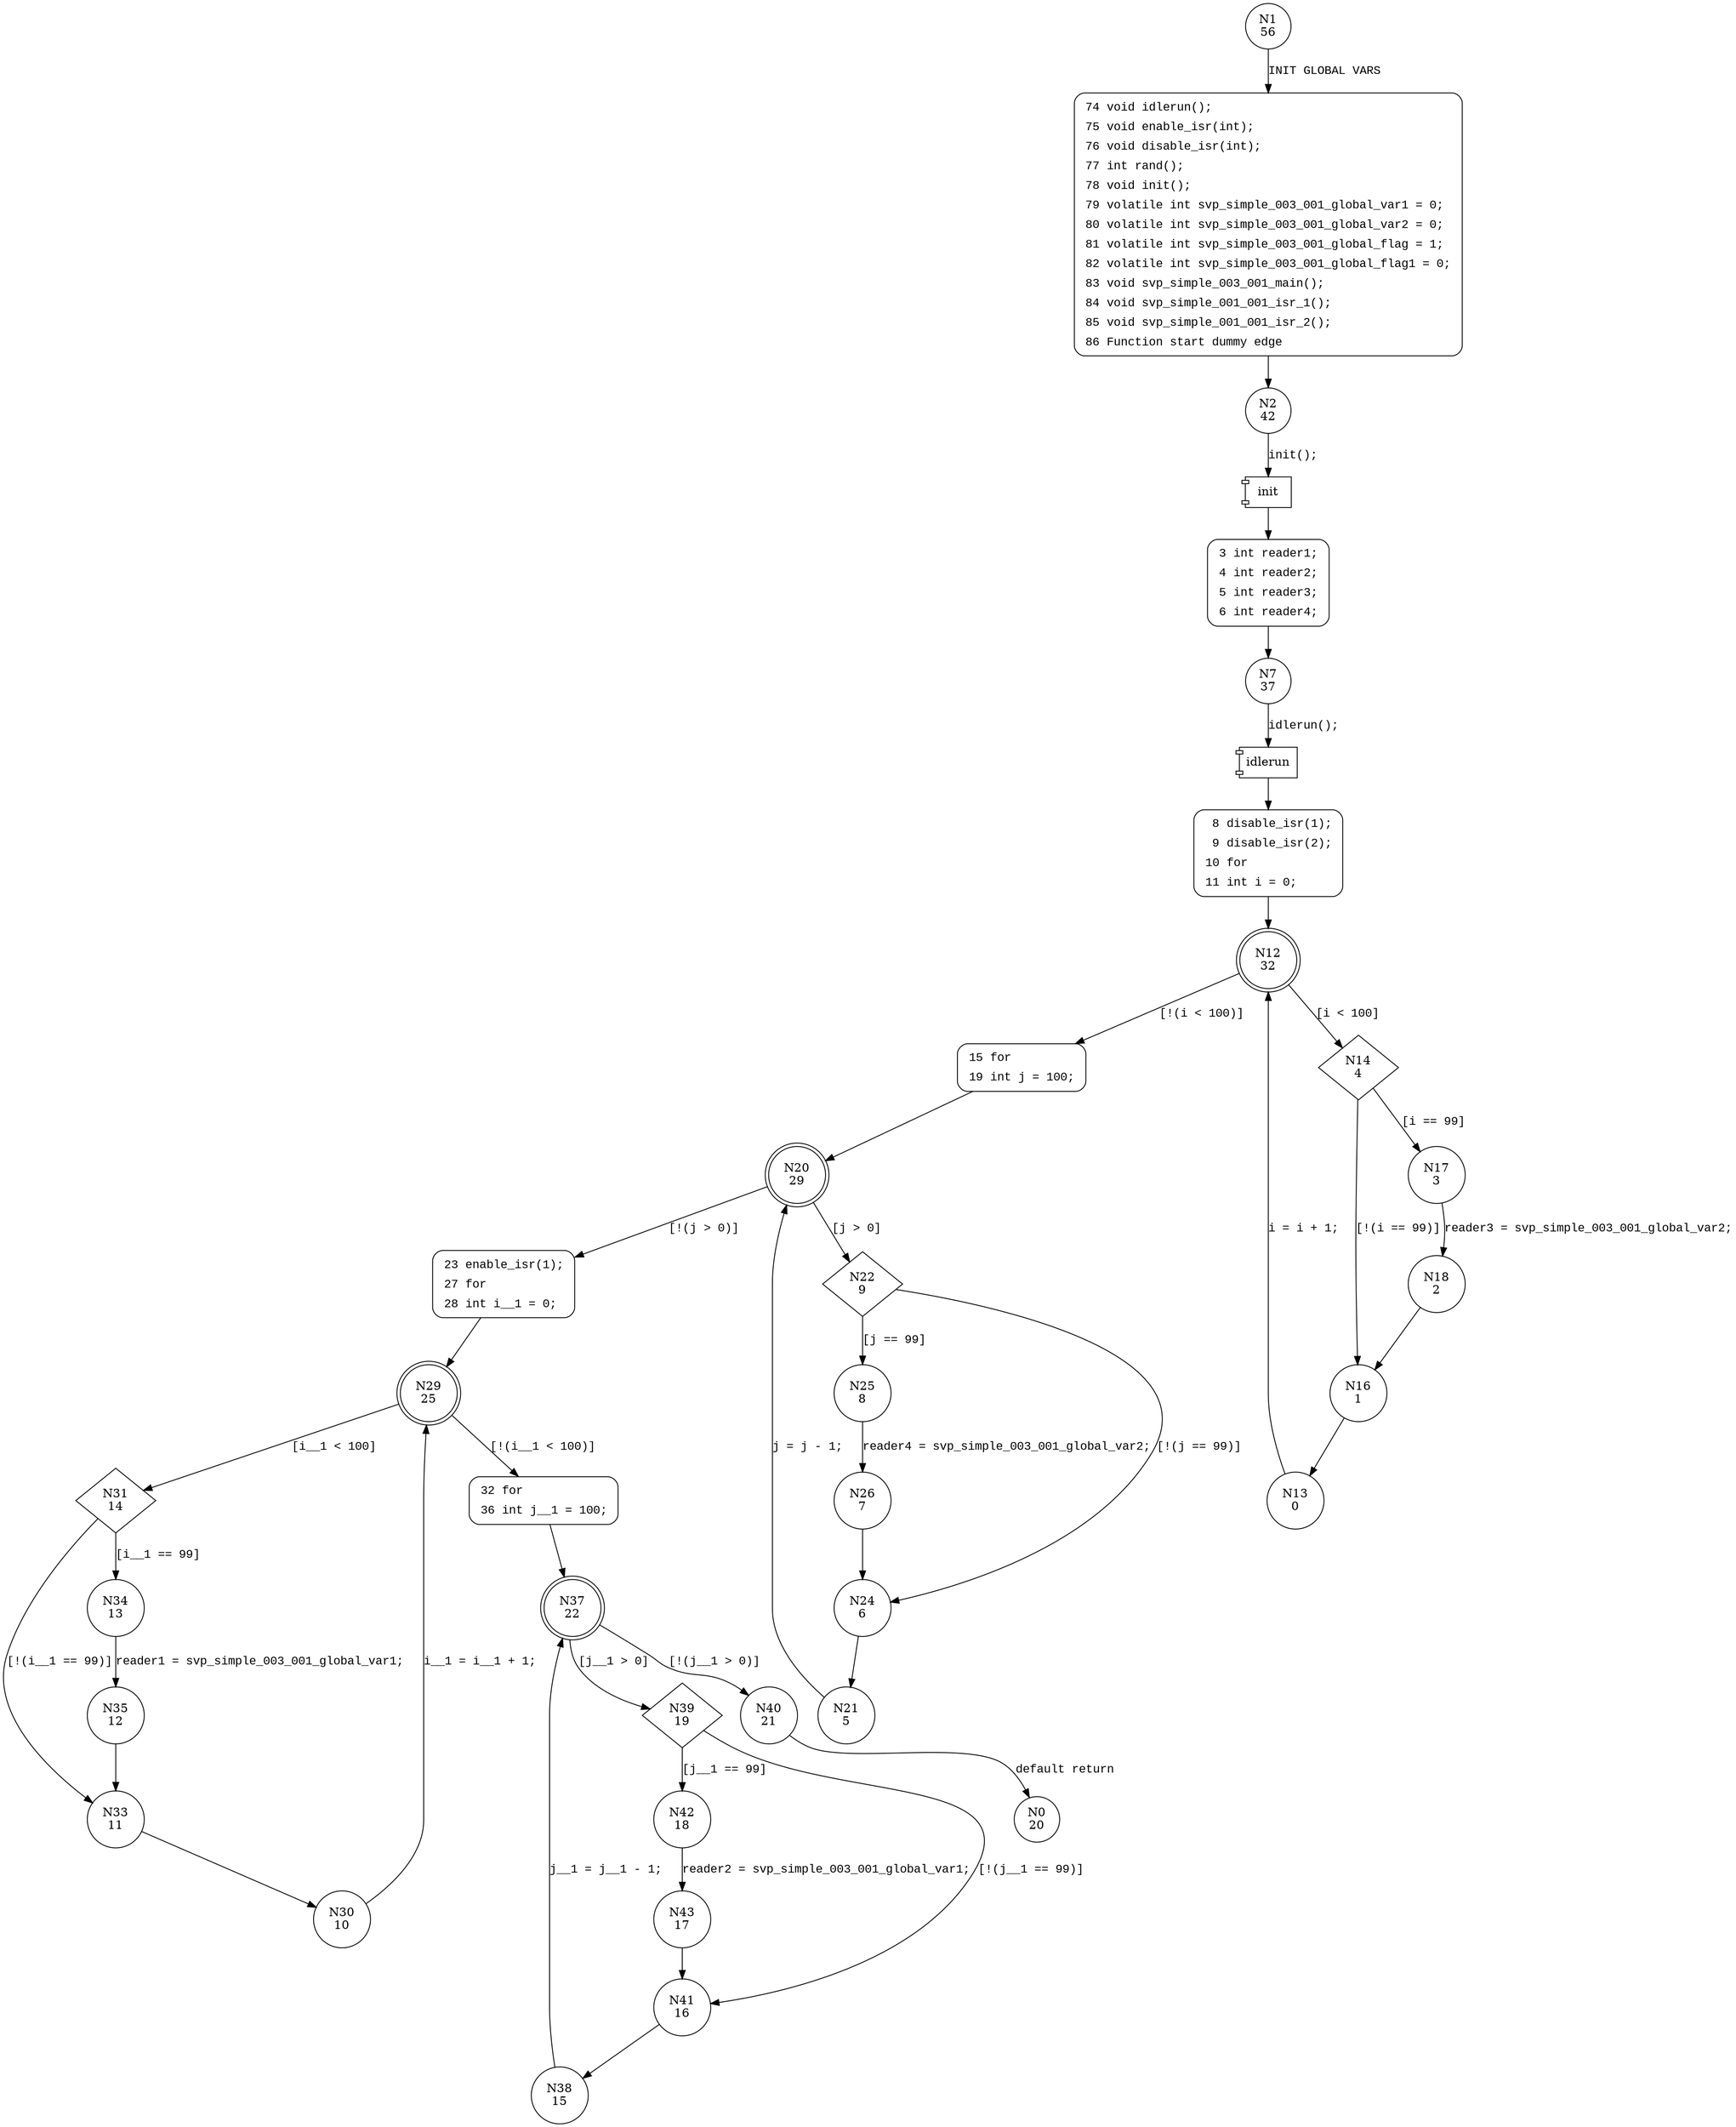 digraph svp_simple_003_001_main {
1 [shape="circle" label="N1\n56"]
74 [shape="circle" label="N74\n55"]
2 [shape="circle" label="N2\n42"]
3 [shape="circle" label="N3\n41"]
7 [shape="circle" label="N7\n37"]
8 [shape="circle" label="N8\n36"]
12 [shape="doublecircle" label="N12\n32"]
14 [shape="diamond" label="N14\n4"]
15 [shape="circle" label="N15\n31"]
20 [shape="doublecircle" label="N20\n29"]
22 [shape="diamond" label="N22\n9"]
23 [shape="circle" label="N23\n28"]
29 [shape="doublecircle" label="N29\n25"]
31 [shape="diamond" label="N31\n14"]
32 [shape="circle" label="N32\n24"]
37 [shape="doublecircle" label="N37\n22"]
39 [shape="diamond" label="N39\n19"]
40 [shape="circle" label="N40\n21"]
42 [shape="circle" label="N42\n18"]
41 [shape="circle" label="N41\n16"]
38 [shape="circle" label="N38\n15"]
43 [shape="circle" label="N43\n17"]
34 [shape="circle" label="N34\n13"]
33 [shape="circle" label="N33\n11"]
30 [shape="circle" label="N30\n10"]
35 [shape="circle" label="N35\n12"]
25 [shape="circle" label="N25\n8"]
24 [shape="circle" label="N24\n6"]
21 [shape="circle" label="N21\n5"]
26 [shape="circle" label="N26\n7"]
17 [shape="circle" label="N17\n3"]
16 [shape="circle" label="N16\n1"]
13 [shape="circle" label="N13\n0"]
18 [shape="circle" label="N18\n2"]
0 [shape="circle" label="N0\n20"]
74 [style="filled,bold" penwidth="1" fillcolor="white" fontname="Courier New" shape="Mrecord" label=<<table border="0" cellborder="0" cellpadding="3" bgcolor="white"><tr><td align="right">74</td><td align="left">void idlerun();</td></tr><tr><td align="right">75</td><td align="left">void enable_isr(int);</td></tr><tr><td align="right">76</td><td align="left">void disable_isr(int);</td></tr><tr><td align="right">77</td><td align="left">int rand();</td></tr><tr><td align="right">78</td><td align="left">void init();</td></tr><tr><td align="right">79</td><td align="left">volatile int svp_simple_003_001_global_var1 = 0;</td></tr><tr><td align="right">80</td><td align="left">volatile int svp_simple_003_001_global_var2 = 0;</td></tr><tr><td align="right">81</td><td align="left">volatile int svp_simple_003_001_global_flag = 1;</td></tr><tr><td align="right">82</td><td align="left">volatile int svp_simple_003_001_global_flag1 = 0;</td></tr><tr><td align="right">83</td><td align="left">void svp_simple_003_001_main();</td></tr><tr><td align="right">84</td><td align="left">void svp_simple_001_001_isr_1();</td></tr><tr><td align="right">85</td><td align="left">void svp_simple_001_001_isr_2();</td></tr><tr><td align="right">86</td><td align="left">Function start dummy edge</td></tr></table>>]
74 -> 2[label=""]
3 [style="filled,bold" penwidth="1" fillcolor="white" fontname="Courier New" shape="Mrecord" label=<<table border="0" cellborder="0" cellpadding="3" bgcolor="white"><tr><td align="right">3</td><td align="left">int reader1;</td></tr><tr><td align="right">4</td><td align="left">int reader2;</td></tr><tr><td align="right">5</td><td align="left">int reader3;</td></tr><tr><td align="right">6</td><td align="left">int reader4;</td></tr></table>>]
3 -> 7[label=""]
8 [style="filled,bold" penwidth="1" fillcolor="white" fontname="Courier New" shape="Mrecord" label=<<table border="0" cellborder="0" cellpadding="3" bgcolor="white"><tr><td align="right">8</td><td align="left">disable_isr(1);</td></tr><tr><td align="right">9</td><td align="left">disable_isr(2);</td></tr><tr><td align="right">10</td><td align="left">for</td></tr><tr><td align="right">11</td><td align="left">int i = 0;</td></tr></table>>]
8 -> 12[label=""]
15 [style="filled,bold" penwidth="1" fillcolor="white" fontname="Courier New" shape="Mrecord" label=<<table border="0" cellborder="0" cellpadding="3" bgcolor="white"><tr><td align="right">15</td><td align="left">for</td></tr><tr><td align="right">19</td><td align="left">int j = 100;</td></tr></table>>]
15 -> 20[label=""]
23 [style="filled,bold" penwidth="1" fillcolor="white" fontname="Courier New" shape="Mrecord" label=<<table border="0" cellborder="0" cellpadding="3" bgcolor="white"><tr><td align="right">23</td><td align="left">enable_isr(1);</td></tr><tr><td align="right">27</td><td align="left">for</td></tr><tr><td align="right">28</td><td align="left">int i__1 = 0;</td></tr></table>>]
23 -> 29[label=""]
32 [style="filled,bold" penwidth="1" fillcolor="white" fontname="Courier New" shape="Mrecord" label=<<table border="0" cellborder="0" cellpadding="3" bgcolor="white"><tr><td align="right">32</td><td align="left">for</td></tr><tr><td align="right">36</td><td align="left">int j__1 = 100;</td></tr></table>>]
32 -> 37[label=""]
1 -> 74 [label="INIT GLOBAL VARS" fontname="Courier New"]
100002 [shape="component" label="init"]
2 -> 100002 [label="init();" fontname="Courier New"]
100002 -> 3 [label="" fontname="Courier New"]
100003 [shape="component" label="idlerun"]
7 -> 100003 [label="idlerun();" fontname="Courier New"]
100003 -> 8 [label="" fontname="Courier New"]
12 -> 14 [label="[i < 100]" fontname="Courier New"]
12 -> 15 [label="[!(i < 100)]" fontname="Courier New"]
20 -> 22 [label="[j > 0]" fontname="Courier New"]
20 -> 23 [label="[!(j > 0)]" fontname="Courier New"]
29 -> 31 [label="[i__1 < 100]" fontname="Courier New"]
29 -> 32 [label="[!(i__1 < 100)]" fontname="Courier New"]
37 -> 39 [label="[j__1 > 0]" fontname="Courier New"]
37 -> 40 [label="[!(j__1 > 0)]" fontname="Courier New"]
39 -> 42 [label="[j__1 == 99]" fontname="Courier New"]
39 -> 41 [label="[!(j__1 == 99)]" fontname="Courier New"]
41 -> 38 [label="" fontname="Courier New"]
42 -> 43 [label="reader2 = svp_simple_003_001_global_var1;" fontname="Courier New"]
31 -> 34 [label="[i__1 == 99]" fontname="Courier New"]
31 -> 33 [label="[!(i__1 == 99)]" fontname="Courier New"]
33 -> 30 [label="" fontname="Courier New"]
34 -> 35 [label="reader1 = svp_simple_003_001_global_var1;" fontname="Courier New"]
22 -> 25 [label="[j == 99]" fontname="Courier New"]
22 -> 24 [label="[!(j == 99)]" fontname="Courier New"]
24 -> 21 [label="" fontname="Courier New"]
25 -> 26 [label="reader4 = svp_simple_003_001_global_var2;" fontname="Courier New"]
14 -> 17 [label="[i == 99]" fontname="Courier New"]
14 -> 16 [label="[!(i == 99)]" fontname="Courier New"]
16 -> 13 [label="" fontname="Courier New"]
17 -> 18 [label="reader3 = svp_simple_003_001_global_var2;" fontname="Courier New"]
40 -> 0 [label="default return" fontname="Courier New"]
38 -> 37 [label="j__1 = j__1 - 1;" fontname="Courier New"]
43 -> 41 [label="" fontname="Courier New"]
30 -> 29 [label="i__1 = i__1 + 1;" fontname="Courier New"]
35 -> 33 [label="" fontname="Courier New"]
21 -> 20 [label="j = j - 1;" fontname="Courier New"]
26 -> 24 [label="" fontname="Courier New"]
13 -> 12 [label="i = i + 1;" fontname="Courier New"]
18 -> 16 [label="" fontname="Courier New"]
}